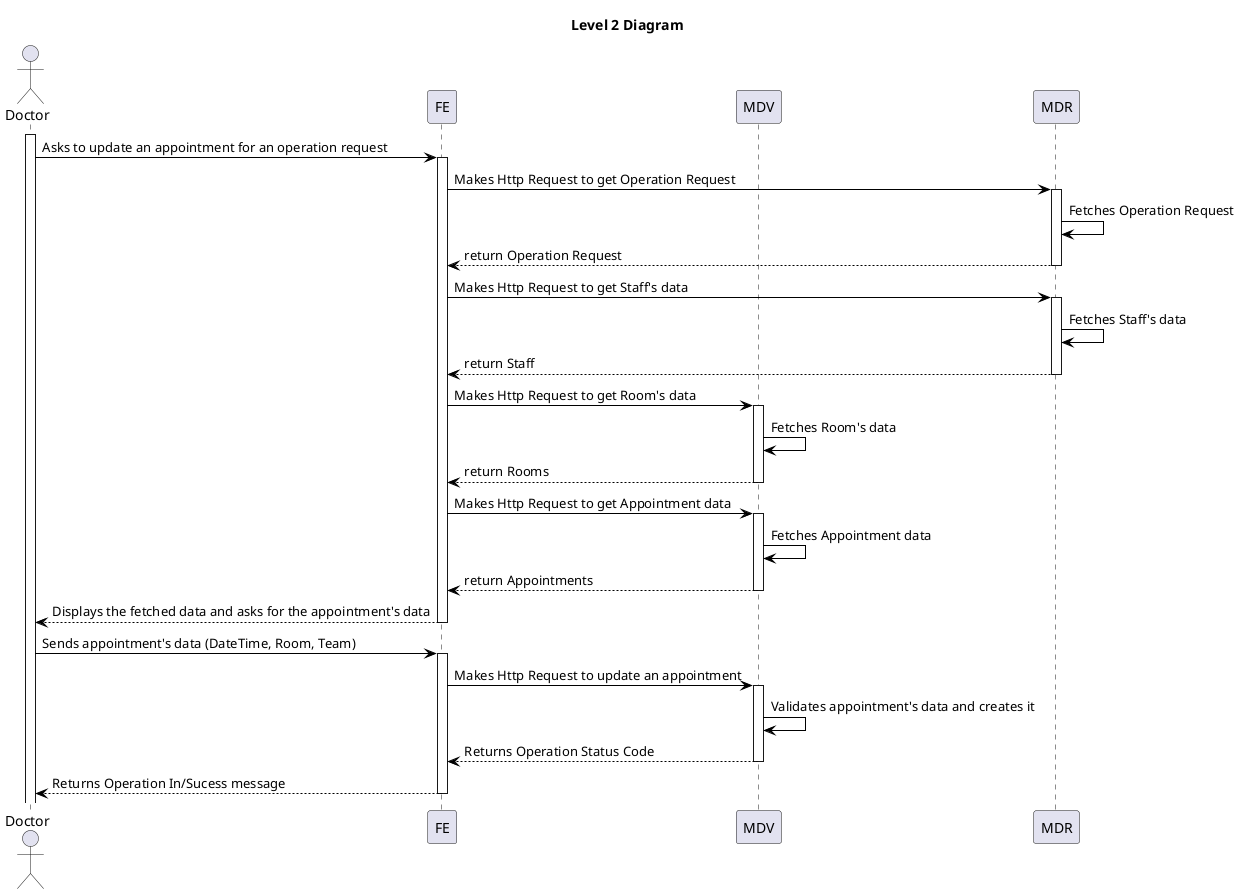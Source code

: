 @startuml level_2

title Level 2 Diagram

hide empty members
'skinparam Linetype ortho

skinparam class {
    BackgroundColor<<valueObject>> #D6EAF8
    BackgroundColor<<root>> #FDEBD0
    BackgroundColor<<service>> #D1F2EB
    BackgroundColor #FEF9E7
    ArrowColor Black
}

skinparam package {
    BackgroundColor #EBF5FB
}

actor Doctor as A
participant FE as FE
participant MDV as MDV
participant MDR as MDR

activate A
A -> FE: Asks to update an appointment for an operation request
activate FE
FE -> MDR: Makes Http Request to get Operation Request
activate MDR
MDR -> MDR: Fetches Operation Request
MDR --> FE: return Operation Request
deactivate MDR
FE -> MDR: Makes Http Request to get Staff's data
activate MDR
MDR -> MDR: Fetches Staff's data
MDR --> FE: return Staff
deactivate MDR
FE -> MDV: Makes Http Request to get Room's data
activate MDV
MDV -> MDV: Fetches Room's data
MDV --> FE: return Rooms
deactivate MDV
FE -> MDV: Makes Http Request to get Appointment data
activate MDV
MDV -> MDV: Fetches Appointment data
MDV --> FE: return Appointments
deactivate MDV
FE --> A: Displays the fetched data and asks for the appointment's data
deactivate FE
A -> FE: Sends appointment's data (DateTime, Room, Team)
activate FE
FE -> MDV: Makes Http Request to update an appointment
activate MDV
MDV -> MDV: Validates appointment's data and creates it
MDV --> FE: Returns Operation Status Code
deactivate MDV
FE --> A: Returns Operation In/Sucess message
deactivate FE

@enduml
